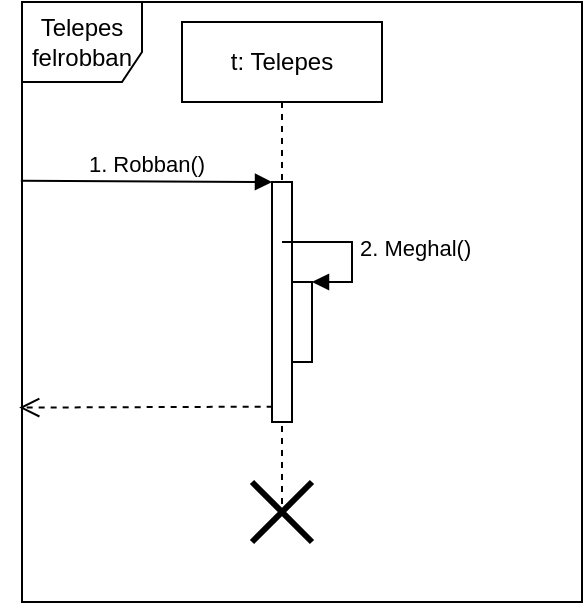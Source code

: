 <mxfile version="14.4.3" type="github">
  <diagram id="u6Ph3Fn6FasPN9is6jkh" name="Page-1">
    <mxGraphModel dx="782" dy="507" grid="1" gridSize="10" guides="1" tooltips="1" connect="1" arrows="1" fold="1" page="1" pageScale="1" pageWidth="827" pageHeight="1169" math="0" shadow="0">
      <root>
        <mxCell id="0" />
        <mxCell id="1" parent="0" />
        <mxCell id="yWz1xZhrKE2zP61Id3ck-1" value="Telepes felrobban" style="shape=umlFrame;whiteSpace=wrap;html=1;width=60;height=40;" vertex="1" parent="1">
          <mxGeometry x="70" y="10" width="280" height="300" as="geometry" />
        </mxCell>
        <mxCell id="pETBLhFTXDL11PTXtFkg-1" value="t: Telepes" style="shape=umlLifeline;perimeter=lifelinePerimeter;whiteSpace=wrap;html=1;container=1;collapsible=0;recursiveResize=0;outlineConnect=0;" parent="1" vertex="1">
          <mxGeometry x="150" y="20" width="100" height="250" as="geometry" />
        </mxCell>
        <mxCell id="pETBLhFTXDL11PTXtFkg-2" value="" style="html=1;points=[];perimeter=orthogonalPerimeter;" parent="pETBLhFTXDL11PTXtFkg-1" vertex="1">
          <mxGeometry x="45" y="80" width="10" height="120" as="geometry" />
        </mxCell>
        <mxCell id="pETBLhFTXDL11PTXtFkg-5" value="" style="html=1;points=[];perimeter=orthogonalPerimeter;" parent="pETBLhFTXDL11PTXtFkg-1" vertex="1">
          <mxGeometry x="55" y="130" width="10" height="40" as="geometry" />
        </mxCell>
        <mxCell id="pETBLhFTXDL11PTXtFkg-6" value="2. Meghal()" style="edgeStyle=orthogonalEdgeStyle;html=1;align=left;spacingLeft=2;endArrow=block;rounded=0;entryX=1;entryY=0;" parent="pETBLhFTXDL11PTXtFkg-1" target="pETBLhFTXDL11PTXtFkg-5" edge="1">
          <mxGeometry relative="1" as="geometry">
            <mxPoint x="50" y="110" as="sourcePoint" />
            <Array as="points">
              <mxPoint x="85" y="110" />
              <mxPoint x="85" y="130" />
            </Array>
          </mxGeometry>
        </mxCell>
        <mxCell id="pETBLhFTXDL11PTXtFkg-7" value="" style="shape=umlDestroy;whiteSpace=wrap;html=1;strokeWidth=3;" parent="pETBLhFTXDL11PTXtFkg-1" vertex="1">
          <mxGeometry x="35" y="230" width="30" height="30" as="geometry" />
        </mxCell>
        <mxCell id="pETBLhFTXDL11PTXtFkg-3" value="1. Robban()" style="html=1;verticalAlign=bottom;endArrow=block;entryX=0;entryY=0;exitX=-0.002;exitY=0.298;exitDx=0;exitDy=0;exitPerimeter=0;" parent="1" target="pETBLhFTXDL11PTXtFkg-2" edge="1" source="yWz1xZhrKE2zP61Id3ck-1">
          <mxGeometry relative="1" as="geometry">
            <mxPoint x="125" y="100" as="sourcePoint" />
          </mxGeometry>
        </mxCell>
        <mxCell id="pETBLhFTXDL11PTXtFkg-4" value="" style="html=1;verticalAlign=bottom;endArrow=open;dashed=1;endSize=8;exitX=0.033;exitY=0.936;exitDx=0;exitDy=0;exitPerimeter=0;entryX=-0.005;entryY=0.676;entryDx=0;entryDy=0;entryPerimeter=0;" parent="1" source="pETBLhFTXDL11PTXtFkg-2" edge="1" target="yWz1xZhrKE2zP61Id3ck-1">
          <mxGeometry x="1" y="48" relative="1" as="geometry">
            <mxPoint x="125" y="212" as="targetPoint" />
            <mxPoint x="-5" as="offset" />
          </mxGeometry>
        </mxCell>
      </root>
    </mxGraphModel>
  </diagram>
</mxfile>
